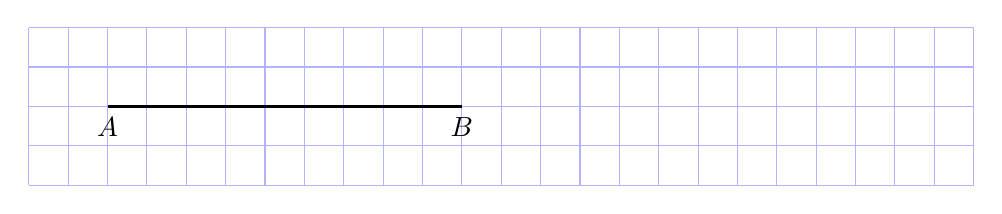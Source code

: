 % (c) 2012 Dimitrios Vrettos - d.vrettos@gmail.com
\begin{tikzpicture}
\draw[step=5mm, blue, opacity=.3](0,0) grid (120mm,20mm);
\draw[very thick](10mm,10mm) node [below] {$A$} --(55mm,10mm) node [below] {$B$};
\end{tikzpicture}
